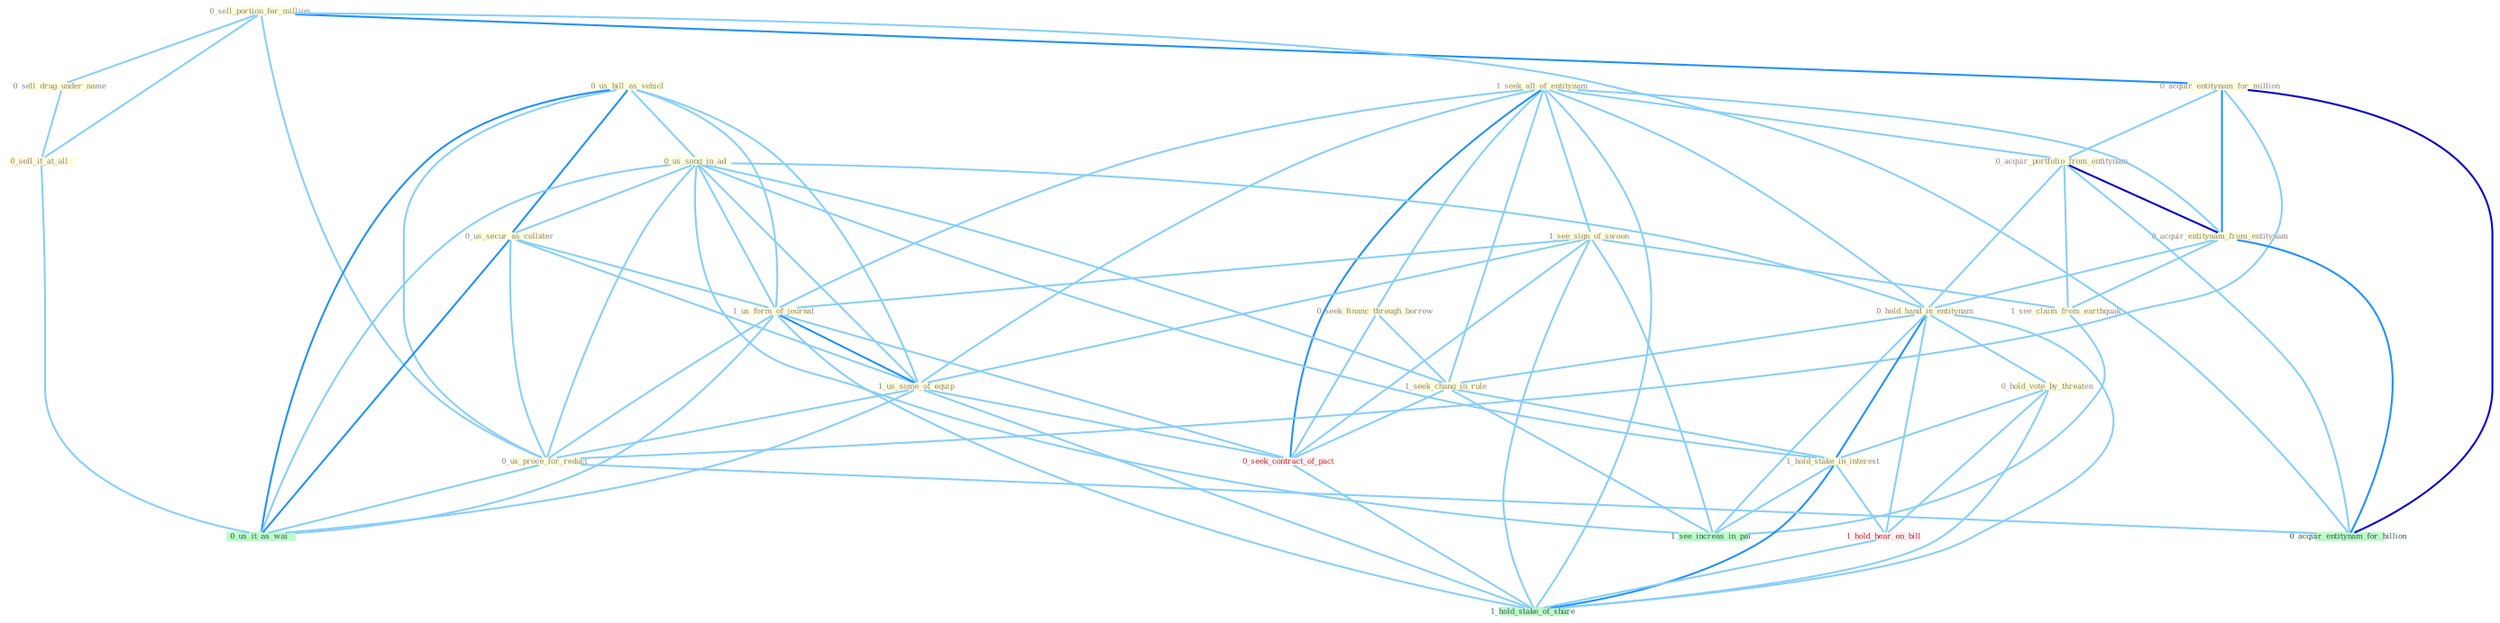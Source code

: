 Graph G{ 
    node
    [shape=polygon,style=filled,width=.5,height=.06,color="#BDFCC9",fixedsize=true,fontsize=4,
    fontcolor="#2f4f4f"];
    {node
    [color="#ffffe0", fontcolor="#8b7d6b"] "1_seek_all_of_entitynam " "0_sell_portion_for_million " "0_sell_drug_under_name " "0_sell_it_at_all " "0_acquir_entitynam_for_million " "0_us_bill_as_vehicl " "0_us_song_in_ad " "0_us_secur_as_collater " "0_acquir_portfolio_from_entitynam " "1_see_sign_of_swoon " "1_us_form_of_journal " "0_acquir_entitynam_from_entitynam " "0_seek_financ_through_borrow " "1_us_some_of_equip " "0_hold_hand_in_entitynam " "1_see_claim_from_earthquak " "0_hold_vote_by_threaten " "1_seek_chang_in_rule " "1_hold_stake_in_interest " "0_us_proce_for_reduct "}
{node [color="#fff0f5", fontcolor="#b22222"] "0_seek_contract_of_pact " "1_hold_hear_on_bill "}
edge [color="#B0E2FF"];

	"1_seek_all_of_entitynam " -- "0_acquir_portfolio_from_entitynam " [w="1", color="#87cefa" ];
	"1_seek_all_of_entitynam " -- "1_see_sign_of_swoon " [w="1", color="#87cefa" ];
	"1_seek_all_of_entitynam " -- "1_us_form_of_journal " [w="1", color="#87cefa" ];
	"1_seek_all_of_entitynam " -- "0_acquir_entitynam_from_entitynam " [w="1", color="#87cefa" ];
	"1_seek_all_of_entitynam " -- "0_seek_financ_through_borrow " [w="1", color="#87cefa" ];
	"1_seek_all_of_entitynam " -- "1_us_some_of_equip " [w="1", color="#87cefa" ];
	"1_seek_all_of_entitynam " -- "0_hold_hand_in_entitynam " [w="1", color="#87cefa" ];
	"1_seek_all_of_entitynam " -- "1_seek_chang_in_rule " [w="1", color="#87cefa" ];
	"1_seek_all_of_entitynam " -- "0_seek_contract_of_pact " [w="2", color="#1e90ff" , len=0.8];
	"1_seek_all_of_entitynam " -- "1_hold_stake_of_share " [w="1", color="#87cefa" ];
	"0_sell_portion_for_million " -- "0_sell_drug_under_name " [w="1", color="#87cefa" ];
	"0_sell_portion_for_million " -- "0_sell_it_at_all " [w="1", color="#87cefa" ];
	"0_sell_portion_for_million " -- "0_acquir_entitynam_for_million " [w="2", color="#1e90ff" , len=0.8];
	"0_sell_portion_for_million " -- "0_us_proce_for_reduct " [w="1", color="#87cefa" ];
	"0_sell_portion_for_million " -- "0_acquir_entitynam_for_billion " [w="1", color="#87cefa" ];
	"0_sell_drug_under_name " -- "0_sell_it_at_all " [w="1", color="#87cefa" ];
	"0_sell_it_at_all " -- "0_us_it_as_wai " [w="1", color="#87cefa" ];
	"0_acquir_entitynam_for_million " -- "0_acquir_portfolio_from_entitynam " [w="1", color="#87cefa" ];
	"0_acquir_entitynam_for_million " -- "0_acquir_entitynam_from_entitynam " [w="2", color="#1e90ff" , len=0.8];
	"0_acquir_entitynam_for_million " -- "0_us_proce_for_reduct " [w="1", color="#87cefa" ];
	"0_acquir_entitynam_for_million " -- "0_acquir_entitynam_for_billion " [w="3", color="#0000cd" , len=0.6];
	"0_us_bill_as_vehicl " -- "0_us_song_in_ad " [w="1", color="#87cefa" ];
	"0_us_bill_as_vehicl " -- "0_us_secur_as_collater " [w="2", color="#1e90ff" , len=0.8];
	"0_us_bill_as_vehicl " -- "1_us_form_of_journal " [w="1", color="#87cefa" ];
	"0_us_bill_as_vehicl " -- "1_us_some_of_equip " [w="1", color="#87cefa" ];
	"0_us_bill_as_vehicl " -- "0_us_proce_for_reduct " [w="1", color="#87cefa" ];
	"0_us_bill_as_vehicl " -- "0_us_it_as_wai " [w="2", color="#1e90ff" , len=0.8];
	"0_us_song_in_ad " -- "0_us_secur_as_collater " [w="1", color="#87cefa" ];
	"0_us_song_in_ad " -- "1_us_form_of_journal " [w="1", color="#87cefa" ];
	"0_us_song_in_ad " -- "1_us_some_of_equip " [w="1", color="#87cefa" ];
	"0_us_song_in_ad " -- "0_hold_hand_in_entitynam " [w="1", color="#87cefa" ];
	"0_us_song_in_ad " -- "1_seek_chang_in_rule " [w="1", color="#87cefa" ];
	"0_us_song_in_ad " -- "1_hold_stake_in_interest " [w="1", color="#87cefa" ];
	"0_us_song_in_ad " -- "0_us_proce_for_reduct " [w="1", color="#87cefa" ];
	"0_us_song_in_ad " -- "0_us_it_as_wai " [w="1", color="#87cefa" ];
	"0_us_song_in_ad " -- "1_see_increas_in_pai " [w="1", color="#87cefa" ];
	"0_us_secur_as_collater " -- "1_us_form_of_journal " [w="1", color="#87cefa" ];
	"0_us_secur_as_collater " -- "1_us_some_of_equip " [w="1", color="#87cefa" ];
	"0_us_secur_as_collater " -- "0_us_proce_for_reduct " [w="1", color="#87cefa" ];
	"0_us_secur_as_collater " -- "0_us_it_as_wai " [w="2", color="#1e90ff" , len=0.8];
	"0_acquir_portfolio_from_entitynam " -- "0_acquir_entitynam_from_entitynam " [w="3", color="#0000cd" , len=0.6];
	"0_acquir_portfolio_from_entitynam " -- "0_hold_hand_in_entitynam " [w="1", color="#87cefa" ];
	"0_acquir_portfolio_from_entitynam " -- "1_see_claim_from_earthquak " [w="1", color="#87cefa" ];
	"0_acquir_portfolio_from_entitynam " -- "0_acquir_entitynam_for_billion " [w="1", color="#87cefa" ];
	"1_see_sign_of_swoon " -- "1_us_form_of_journal " [w="1", color="#87cefa" ];
	"1_see_sign_of_swoon " -- "1_us_some_of_equip " [w="1", color="#87cefa" ];
	"1_see_sign_of_swoon " -- "1_see_claim_from_earthquak " [w="1", color="#87cefa" ];
	"1_see_sign_of_swoon " -- "0_seek_contract_of_pact " [w="1", color="#87cefa" ];
	"1_see_sign_of_swoon " -- "1_see_increas_in_pai " [w="1", color="#87cefa" ];
	"1_see_sign_of_swoon " -- "1_hold_stake_of_share " [w="1", color="#87cefa" ];
	"1_us_form_of_journal " -- "1_us_some_of_equip " [w="2", color="#1e90ff" , len=0.8];
	"1_us_form_of_journal " -- "0_us_proce_for_reduct " [w="1", color="#87cefa" ];
	"1_us_form_of_journal " -- "0_seek_contract_of_pact " [w="1", color="#87cefa" ];
	"1_us_form_of_journal " -- "0_us_it_as_wai " [w="1", color="#87cefa" ];
	"1_us_form_of_journal " -- "1_hold_stake_of_share " [w="1", color="#87cefa" ];
	"0_acquir_entitynam_from_entitynam " -- "0_hold_hand_in_entitynam " [w="1", color="#87cefa" ];
	"0_acquir_entitynam_from_entitynam " -- "1_see_claim_from_earthquak " [w="1", color="#87cefa" ];
	"0_acquir_entitynam_from_entitynam " -- "0_acquir_entitynam_for_billion " [w="2", color="#1e90ff" , len=0.8];
	"0_seek_financ_through_borrow " -- "1_seek_chang_in_rule " [w="1", color="#87cefa" ];
	"0_seek_financ_through_borrow " -- "0_seek_contract_of_pact " [w="1", color="#87cefa" ];
	"1_us_some_of_equip " -- "0_us_proce_for_reduct " [w="1", color="#87cefa" ];
	"1_us_some_of_equip " -- "0_seek_contract_of_pact " [w="1", color="#87cefa" ];
	"1_us_some_of_equip " -- "0_us_it_as_wai " [w="1", color="#87cefa" ];
	"1_us_some_of_equip " -- "1_hold_stake_of_share " [w="1", color="#87cefa" ];
	"0_hold_hand_in_entitynam " -- "0_hold_vote_by_threaten " [w="1", color="#87cefa" ];
	"0_hold_hand_in_entitynam " -- "1_seek_chang_in_rule " [w="1", color="#87cefa" ];
	"0_hold_hand_in_entitynam " -- "1_hold_stake_in_interest " [w="2", color="#1e90ff" , len=0.8];
	"0_hold_hand_in_entitynam " -- "1_see_increas_in_pai " [w="1", color="#87cefa" ];
	"0_hold_hand_in_entitynam " -- "1_hold_hear_on_bill " [w="1", color="#87cefa" ];
	"0_hold_hand_in_entitynam " -- "1_hold_stake_of_share " [w="1", color="#87cefa" ];
	"1_see_claim_from_earthquak " -- "1_see_increas_in_pai " [w="1", color="#87cefa" ];
	"0_hold_vote_by_threaten " -- "1_hold_stake_in_interest " [w="1", color="#87cefa" ];
	"0_hold_vote_by_threaten " -- "1_hold_hear_on_bill " [w="1", color="#87cefa" ];
	"0_hold_vote_by_threaten " -- "1_hold_stake_of_share " [w="1", color="#87cefa" ];
	"1_seek_chang_in_rule " -- "1_hold_stake_in_interest " [w="1", color="#87cefa" ];
	"1_seek_chang_in_rule " -- "0_seek_contract_of_pact " [w="1", color="#87cefa" ];
	"1_seek_chang_in_rule " -- "1_see_increas_in_pai " [w="1", color="#87cefa" ];
	"1_hold_stake_in_interest " -- "1_see_increas_in_pai " [w="1", color="#87cefa" ];
	"1_hold_stake_in_interest " -- "1_hold_hear_on_bill " [w="1", color="#87cefa" ];
	"1_hold_stake_in_interest " -- "1_hold_stake_of_share " [w="2", color="#1e90ff" , len=0.8];
	"0_us_proce_for_reduct " -- "0_us_it_as_wai " [w="1", color="#87cefa" ];
	"0_us_proce_for_reduct " -- "0_acquir_entitynam_for_billion " [w="1", color="#87cefa" ];
	"0_seek_contract_of_pact " -- "1_hold_stake_of_share " [w="1", color="#87cefa" ];
	"1_hold_hear_on_bill " -- "1_hold_stake_of_share " [w="1", color="#87cefa" ];
}